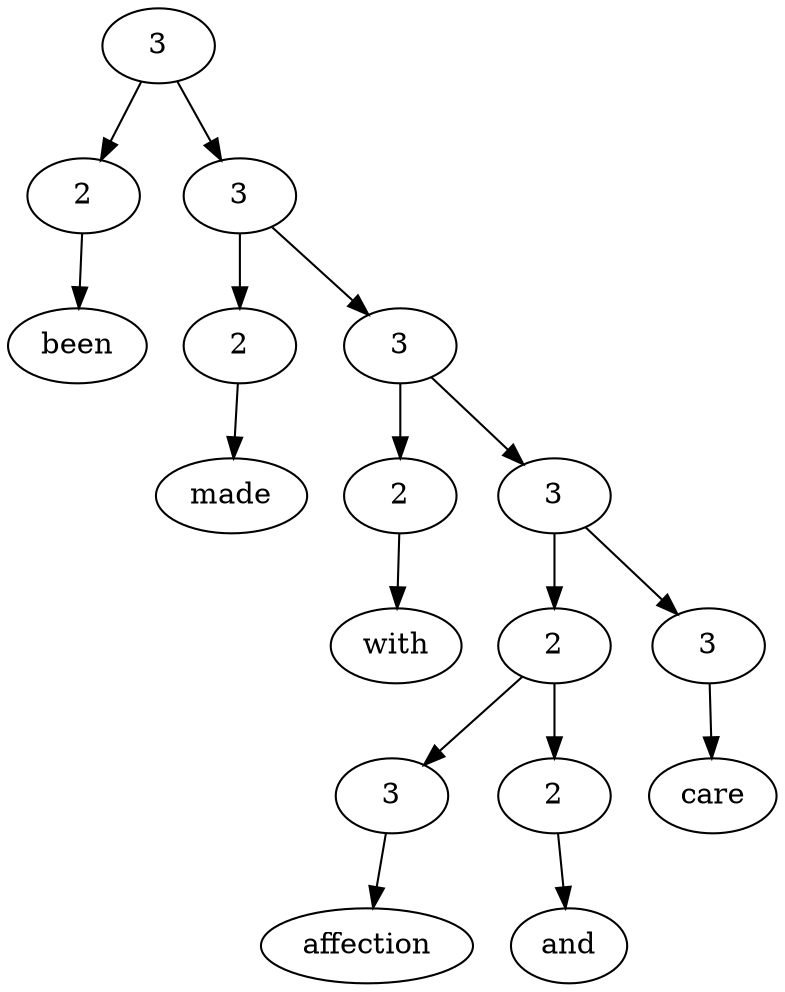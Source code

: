 digraph G{Node0 [label="3"]
Node0 -> Node1
Node0 -> Node3
Node1 [label="2"]
Node1 -> Node2
Node3 [label="3"]
Node3 -> Node4
Node3 -> Node6
Node2 [label="been"]
Node4 [label="2"]
Node4 -> Node5
Node6 [label="3"]
Node6 -> Node7
Node6 -> Node9
Node5 [label="made"]
Node7 [label="2"]
Node7 -> Node8
Node9 [label="3"]
Node9 -> Node10
Node9 -> Node15
Node8 [label="with"]
Node10 [label="2"]
Node10 -> Node11
Node10 -> Node13
Node15 [label="3"]
Node15 -> Node16
Node11 [label="3"]
Node11 -> Node12
Node13 [label="2"]
Node13 -> Node14
Node16 [label="care"]
Node12 [label="affection"]
Node14 [label="and"]
}